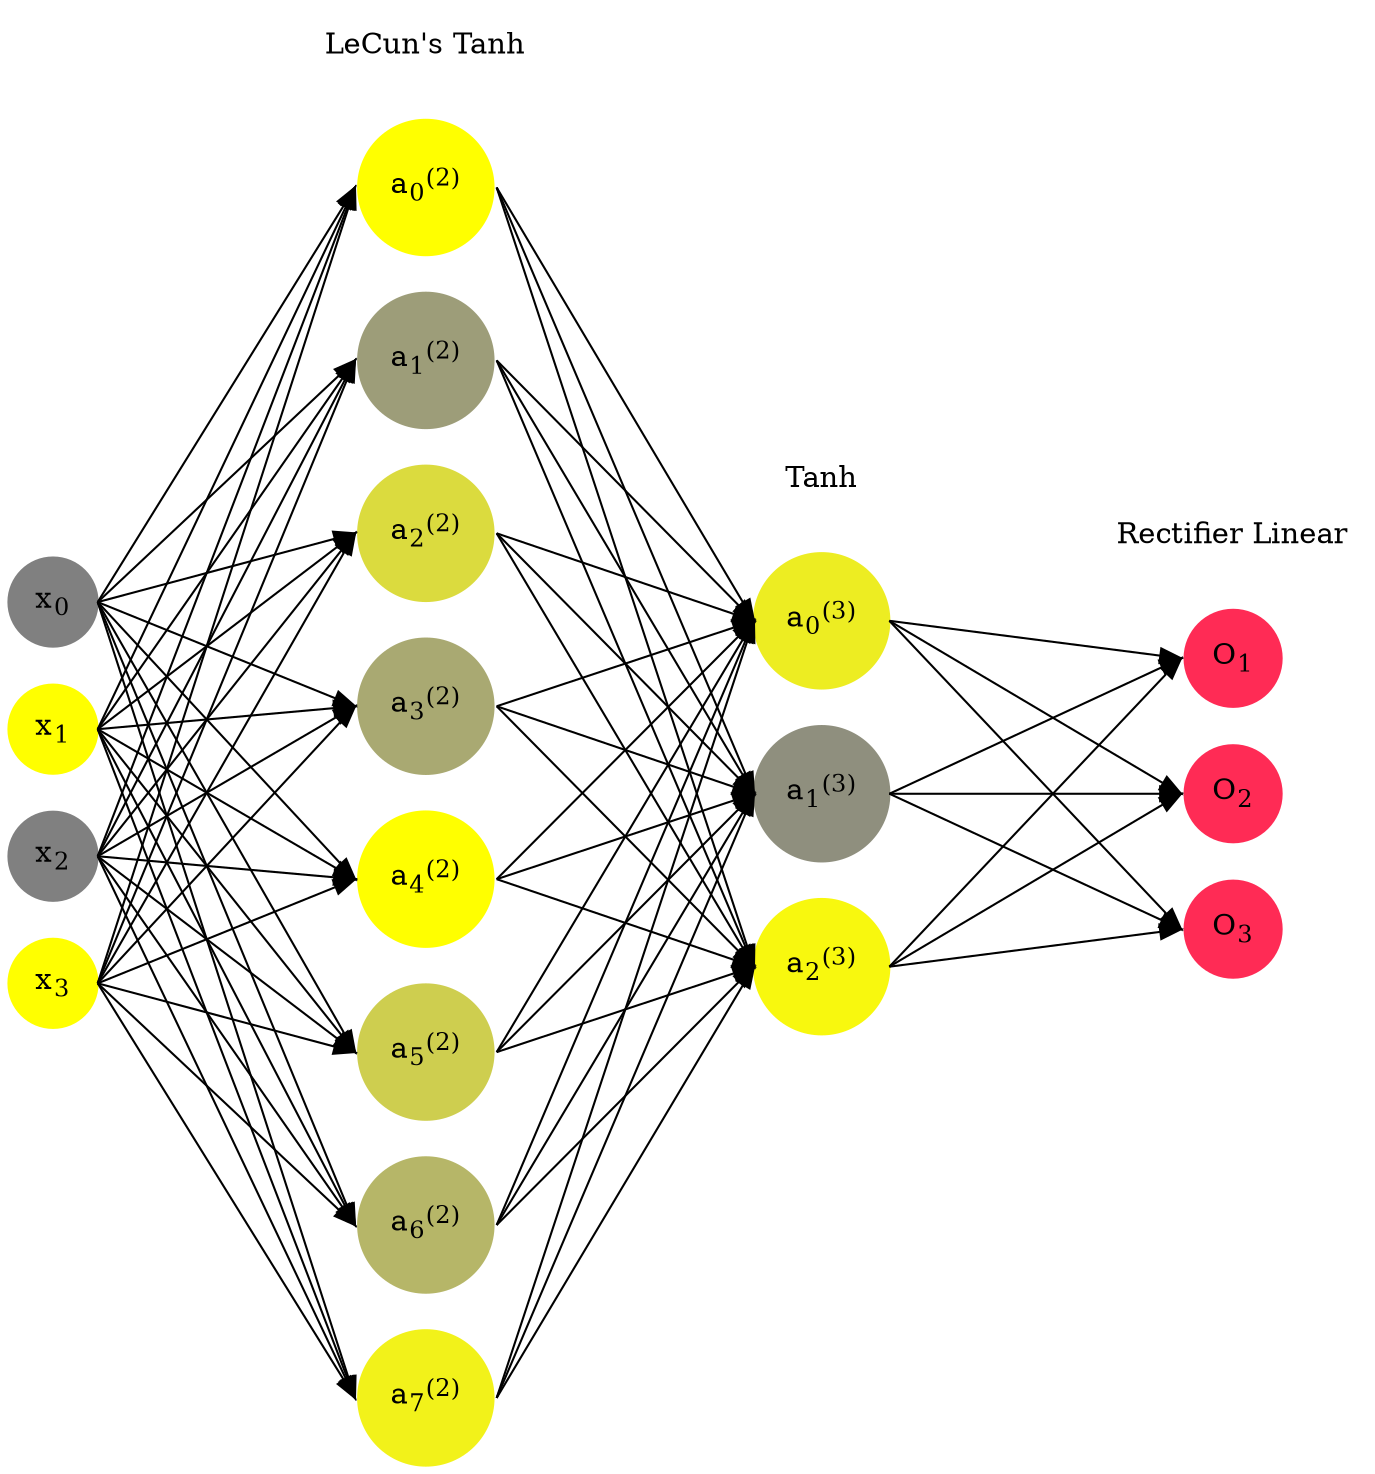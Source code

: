digraph G {
	rankdir = LR;
	splines=false;
	edge[style=invis];
	ranksep= 1.4;
	{
	node [shape=circle, color="0.1667, 0.0, 0.5", style=filled, fillcolor="0.1667, 0.0, 0.5"];
	x0 [label=<x<sub>0</sub>>];
	}
	{
	node [shape=circle, color="0.1667, 1.0, 1.0", style=filled, fillcolor="0.1667, 1.0, 1.0"];
	x1 [label=<x<sub>1</sub>>];
	}
	{
	node [shape=circle, color="0.1667, 0.0, 0.5", style=filled, fillcolor="0.1667, 0.0, 0.5"];
	x2 [label=<x<sub>2</sub>>];
	}
	{
	node [shape=circle, color="0.1667, 1.0, 1.0", style=filled, fillcolor="0.1667, 1.0, 1.0"];
	x3 [label=<x<sub>3</sub>>];
	}
	{
	node [shape=circle, color="0.1667, 1.121847, 1.060924", style=filled, fillcolor="0.1667, 1.121847, 1.060924"];
	a02 [label=<a<sub>0</sub><sup>(2)</sup>>];
	}
	{
	node [shape=circle, color="0.1667, 0.231145, 0.615572", style=filled, fillcolor="0.1667, 0.231145, 0.615572"];
	a12 [label=<a<sub>1</sub><sup>(2)</sup>>];
	}
	{
	node [shape=circle, color="0.1667, 0.717671, 0.858836", style=filled, fillcolor="0.1667, 0.717671, 0.858836"];
	a22 [label=<a<sub>2</sub><sup>(2)</sup>>];
	}
	{
	node [shape=circle, color="0.1667, 0.326233, 0.663116", style=filled, fillcolor="0.1667, 0.326233, 0.663116"];
	a32 [label=<a<sub>3</sub><sup>(2)</sup>>];
	}
	{
	node [shape=circle, color="0.1667, 1.618593, 1.309296", style=filled, fillcolor="0.1667, 1.618593, 1.309296"];
	a42 [label=<a<sub>4</sub><sup>(2)</sup>>];
	}
	{
	node [shape=circle, color="0.1667, 0.614862, 0.807431", style=filled, fillcolor="0.1667, 0.614862, 0.807431"];
	a52 [label=<a<sub>5</sub><sup>(2)</sup>>];
	}
	{
	node [shape=circle, color="0.1667, 0.425247, 0.712624", style=filled, fillcolor="0.1667, 0.425247, 0.712624"];
	a62 [label=<a<sub>6</sub><sup>(2)</sup>>];
	}
	{
	node [shape=circle, color="0.1667, 0.891677, 0.945839", style=filled, fillcolor="0.1667, 0.891677, 0.945839"];
	a72 [label=<a<sub>7</sub><sup>(2)</sup>>];
	}
	{
	node [shape=circle, color="0.1667, 0.854317, 0.927159", style=filled, fillcolor="0.1667, 0.854317, 0.927159"];
	a03 [label=<a<sub>0</sub><sup>(3)</sup>>];
	}
	{
	node [shape=circle, color="0.1667, 0.124142, 0.562071", style=filled, fillcolor="0.1667, 0.124142, 0.562071"];
	a13 [label=<a<sub>1</sub><sup>(3)</sup>>];
	}
	{
	node [shape=circle, color="0.1667, 0.940732, 0.970366", style=filled, fillcolor="0.1667, 0.940732, 0.970366"];
	a23 [label=<a<sub>2</sub><sup>(3)</sup>>];
	}
	{
	node [shape=circle, color="0.9667, 0.83, 1.0", style=filled, fillcolor="0.9667, 0.83, 1.0"];
	O1 [label=<O<sub>1</sub>>];
	}
	{
	node [shape=circle, color="0.9667, 0.83, 1.0", style=filled, fillcolor="0.9667, 0.83, 1.0"];
	O2 [label=<O<sub>2</sub>>];
	}
	{
	node [shape=circle, color="0.9667, 0.83, 1.0", style=filled, fillcolor="0.9667, 0.83, 1.0"];
	O3 [label=<O<sub>3</sub>>];
	}
	{
	rank=same;
	x0->x1->x2->x3;
	}
	{
	rank=same;
	a02->a12->a22->a32->a42->a52->a62->a72;
	}
	{
	rank=same;
	a03->a13->a23;
	}
	{
	rank=same;
	O1->O2->O3;
	}
	l1 [shape=plaintext,label="LeCun's Tanh"];
	l1->a02;
	{rank=same; l1;a02};
	l2 [shape=plaintext,label="Tanh"];
	l2->a03;
	{rank=same; l2;a03};
	l3 [shape=plaintext,label="Rectifier Linear"];
	l3->O1;
	{rank=same; l3;O1};
edge[style=solid, tailport=e, headport=w];
	{x0;x1;x2;x3} -> {a02;a12;a22;a32;a42;a52;a62;a72};
	{a02;a12;a22;a32;a42;a52;a62;a72} -> {a03;a13;a23};
	{a03;a13;a23} -> {O1,O2,O3};
}